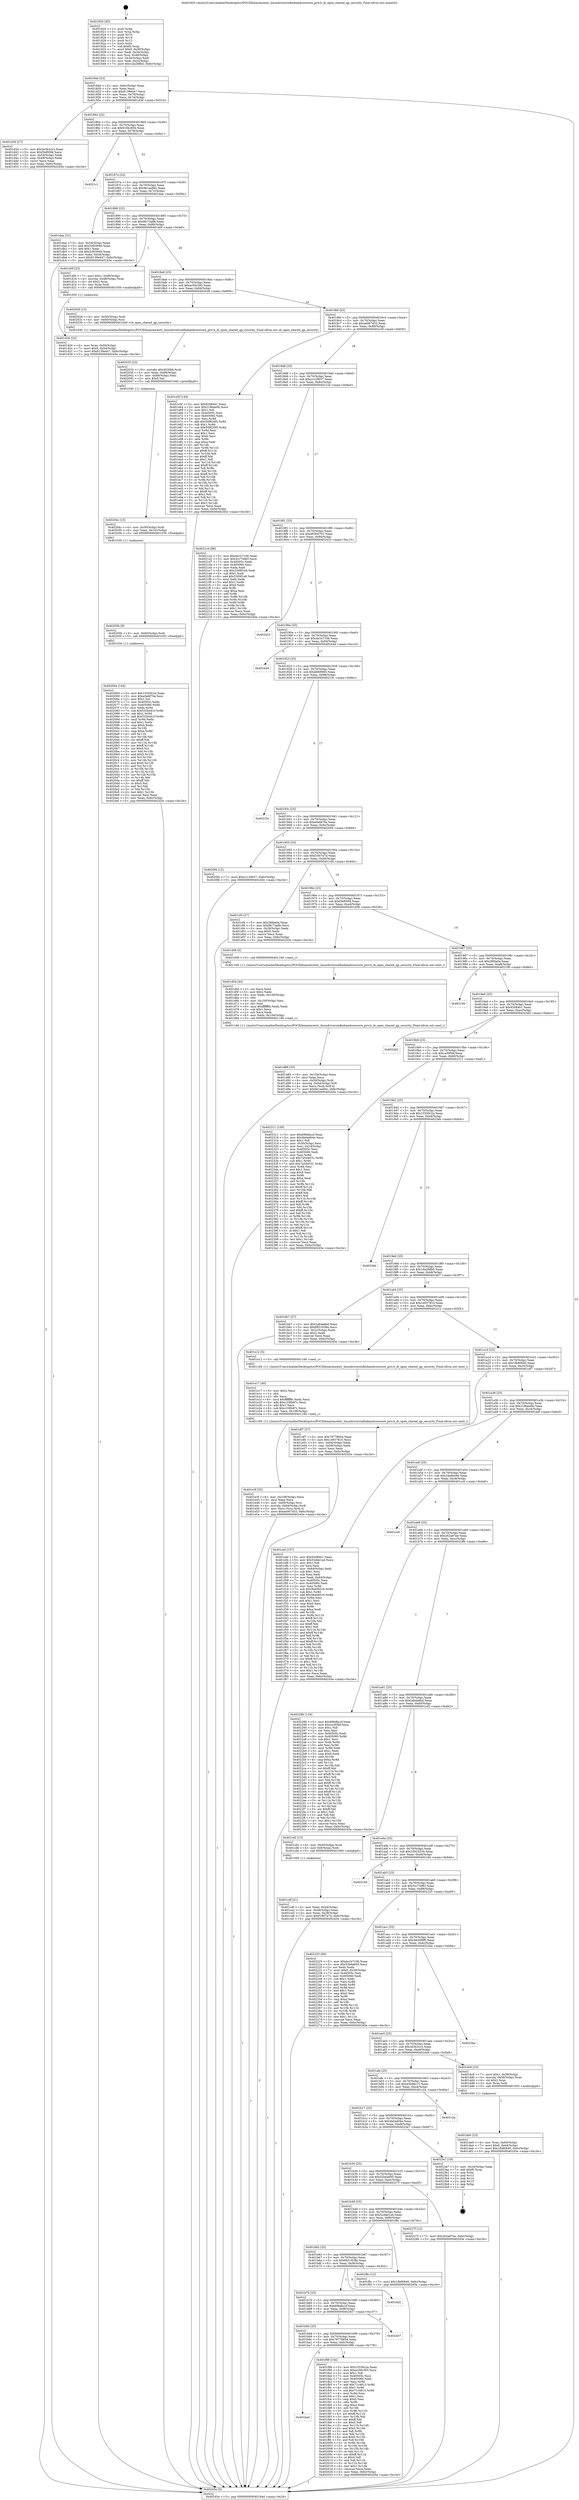 digraph "0x401820" {
  label = "0x401820 (/mnt/c/Users/mathe/Desktop/tcc/POCII/binaries/extr_linuxdriversinfinibandcorecore_priv.h_ib_open_shared_qp_security_Final-ollvm.out::main(0))"
  labelloc = "t"
  node[shape=record]

  Entry [label="",width=0.3,height=0.3,shape=circle,fillcolor=black,style=filled]
  "0x40184d" [label="{
     0x40184d [23]\l
     | [instrs]\l
     &nbsp;&nbsp;0x40184d \<+3\>: mov -0x6c(%rbp),%eax\l
     &nbsp;&nbsp;0x401850 \<+2\>: mov %eax,%ecx\l
     &nbsp;&nbsp;0x401852 \<+6\>: sub $0x8139e447,%ecx\l
     &nbsp;&nbsp;0x401858 \<+3\>: mov %eax,-0x70(%rbp)\l
     &nbsp;&nbsp;0x40185b \<+3\>: mov %ecx,-0x74(%rbp)\l
     &nbsp;&nbsp;0x40185e \<+6\>: je 0000000000401d3d \<main+0x51d\>\l
  }"]
  "0x401d3d" [label="{
     0x401d3d [27]\l
     | [instrs]\l
     &nbsp;&nbsp;0x401d3d \<+5\>: mov $0x3e3b3cc3,%eax\l
     &nbsp;&nbsp;0x401d42 \<+5\>: mov $0xf3ef00fd,%ecx\l
     &nbsp;&nbsp;0x401d47 \<+3\>: mov -0x54(%rbp),%edx\l
     &nbsp;&nbsp;0x401d4a \<+3\>: cmp -0x48(%rbp),%edx\l
     &nbsp;&nbsp;0x401d4d \<+3\>: cmovl %ecx,%eax\l
     &nbsp;&nbsp;0x401d50 \<+3\>: mov %eax,-0x6c(%rbp)\l
     &nbsp;&nbsp;0x401d53 \<+5\>: jmp 000000000040245e \<main+0xc3e\>\l
  }"]
  "0x401864" [label="{
     0x401864 [22]\l
     | [instrs]\l
     &nbsp;&nbsp;0x401864 \<+5\>: jmp 0000000000401869 \<main+0x49\>\l
     &nbsp;&nbsp;0x401869 \<+3\>: mov -0x70(%rbp),%eax\l
     &nbsp;&nbsp;0x40186c \<+5\>: sub $0x910bc85b,%eax\l
     &nbsp;&nbsp;0x401871 \<+3\>: mov %eax,-0x78(%rbp)\l
     &nbsp;&nbsp;0x401874 \<+6\>: je 00000000004021c1 \<main+0x9a1\>\l
  }"]
  Exit [label="",width=0.3,height=0.3,shape=circle,fillcolor=black,style=filled,peripheries=2]
  "0x4021c1" [label="{
     0x4021c1\l
  }", style=dashed]
  "0x40187a" [label="{
     0x40187a [22]\l
     | [instrs]\l
     &nbsp;&nbsp;0x40187a \<+5\>: jmp 000000000040187f \<main+0x5f\>\l
     &nbsp;&nbsp;0x40187f \<+3\>: mov -0x70(%rbp),%eax\l
     &nbsp;&nbsp;0x401882 \<+5\>: sub $0x9e1ea84c,%eax\l
     &nbsp;&nbsp;0x401887 \<+3\>: mov %eax,-0x7c(%rbp)\l
     &nbsp;&nbsp;0x40188a \<+6\>: je 0000000000401daa \<main+0x58a\>\l
  }"]
  "0x402064" [label="{
     0x402064 [144]\l
     | [instrs]\l
     &nbsp;&nbsp;0x402064 \<+5\>: mov $0x15559c2a,%eax\l
     &nbsp;&nbsp;0x402069 \<+5\>: mov $0xe0efd70a,%esi\l
     &nbsp;&nbsp;0x40206e \<+2\>: mov $0x1,%cl\l
     &nbsp;&nbsp;0x402070 \<+7\>: mov 0x40505c,%edx\l
     &nbsp;&nbsp;0x402077 \<+8\>: mov 0x405060,%r8d\l
     &nbsp;&nbsp;0x40207f \<+3\>: mov %edx,%r9d\l
     &nbsp;&nbsp;0x402082 \<+7\>: sub $0x532b441f,%r9d\l
     &nbsp;&nbsp;0x402089 \<+4\>: sub $0x1,%r9d\l
     &nbsp;&nbsp;0x40208d \<+7\>: add $0x532b441f,%r9d\l
     &nbsp;&nbsp;0x402094 \<+4\>: imul %r9d,%edx\l
     &nbsp;&nbsp;0x402098 \<+3\>: and $0x1,%edx\l
     &nbsp;&nbsp;0x40209b \<+3\>: cmp $0x0,%edx\l
     &nbsp;&nbsp;0x40209e \<+4\>: sete %r10b\l
     &nbsp;&nbsp;0x4020a2 \<+4\>: cmp $0xa,%r8d\l
     &nbsp;&nbsp;0x4020a6 \<+4\>: setl %r11b\l
     &nbsp;&nbsp;0x4020aa \<+3\>: mov %r10b,%bl\l
     &nbsp;&nbsp;0x4020ad \<+3\>: xor $0xff,%bl\l
     &nbsp;&nbsp;0x4020b0 \<+3\>: mov %r11b,%r14b\l
     &nbsp;&nbsp;0x4020b3 \<+4\>: xor $0xff,%r14b\l
     &nbsp;&nbsp;0x4020b7 \<+3\>: xor $0x0,%cl\l
     &nbsp;&nbsp;0x4020ba \<+3\>: mov %bl,%r15b\l
     &nbsp;&nbsp;0x4020bd \<+4\>: and $0x0,%r15b\l
     &nbsp;&nbsp;0x4020c1 \<+3\>: and %cl,%r10b\l
     &nbsp;&nbsp;0x4020c4 \<+3\>: mov %r14b,%r12b\l
     &nbsp;&nbsp;0x4020c7 \<+4\>: and $0x0,%r12b\l
     &nbsp;&nbsp;0x4020cb \<+3\>: and %cl,%r11b\l
     &nbsp;&nbsp;0x4020ce \<+3\>: or %r10b,%r15b\l
     &nbsp;&nbsp;0x4020d1 \<+3\>: or %r11b,%r12b\l
     &nbsp;&nbsp;0x4020d4 \<+3\>: xor %r12b,%r15b\l
     &nbsp;&nbsp;0x4020d7 \<+3\>: or %r14b,%bl\l
     &nbsp;&nbsp;0x4020da \<+3\>: xor $0xff,%bl\l
     &nbsp;&nbsp;0x4020dd \<+3\>: or $0x0,%cl\l
     &nbsp;&nbsp;0x4020e0 \<+2\>: and %cl,%bl\l
     &nbsp;&nbsp;0x4020e2 \<+3\>: or %bl,%r15b\l
     &nbsp;&nbsp;0x4020e5 \<+4\>: test $0x1,%r15b\l
     &nbsp;&nbsp;0x4020e9 \<+3\>: cmovne %esi,%eax\l
     &nbsp;&nbsp;0x4020ec \<+3\>: mov %eax,-0x6c(%rbp)\l
     &nbsp;&nbsp;0x4020ef \<+5\>: jmp 000000000040245e \<main+0xc3e\>\l
  }"]
  "0x401daa" [label="{
     0x401daa [31]\l
     | [instrs]\l
     &nbsp;&nbsp;0x401daa \<+3\>: mov -0x54(%rbp),%eax\l
     &nbsp;&nbsp;0x401dad \<+5\>: add $0x2cf03946,%eax\l
     &nbsp;&nbsp;0x401db2 \<+3\>: add $0x1,%eax\l
     &nbsp;&nbsp;0x401db5 \<+5\>: sub $0x2cf03946,%eax\l
     &nbsp;&nbsp;0x401dba \<+3\>: mov %eax,-0x54(%rbp)\l
     &nbsp;&nbsp;0x401dbd \<+7\>: movl $0x8139e447,-0x6c(%rbp)\l
     &nbsp;&nbsp;0x401dc4 \<+5\>: jmp 000000000040245e \<main+0xc3e\>\l
  }"]
  "0x401890" [label="{
     0x401890 [22]\l
     | [instrs]\l
     &nbsp;&nbsp;0x401890 \<+5\>: jmp 0000000000401895 \<main+0x75\>\l
     &nbsp;&nbsp;0x401895 \<+3\>: mov -0x70(%rbp),%eax\l
     &nbsp;&nbsp;0x401898 \<+5\>: sub $0x9fc73a8b,%eax\l
     &nbsp;&nbsp;0x40189d \<+3\>: mov %eax,-0x80(%rbp)\l
     &nbsp;&nbsp;0x4018a0 \<+6\>: je 0000000000401d0f \<main+0x4ef\>\l
  }"]
  "0x40205b" [label="{
     0x40205b [9]\l
     | [instrs]\l
     &nbsp;&nbsp;0x40205b \<+4\>: mov -0x60(%rbp),%rdi\l
     &nbsp;&nbsp;0x40205f \<+5\>: call 0000000000401030 \<free@plt\>\l
     | [calls]\l
     &nbsp;&nbsp;0x401030 \{1\} (unknown)\l
  }"]
  "0x401d0f" [label="{
     0x401d0f [23]\l
     | [instrs]\l
     &nbsp;&nbsp;0x401d0f \<+7\>: movl $0x1,-0x48(%rbp)\l
     &nbsp;&nbsp;0x401d16 \<+4\>: movslq -0x48(%rbp),%rax\l
     &nbsp;&nbsp;0x401d1a \<+4\>: shl $0x2,%rax\l
     &nbsp;&nbsp;0x401d1e \<+3\>: mov %rax,%rdi\l
     &nbsp;&nbsp;0x401d21 \<+5\>: call 0000000000401050 \<malloc@plt\>\l
     | [calls]\l
     &nbsp;&nbsp;0x401050 \{1\} (unknown)\l
  }"]
  "0x4018a6" [label="{
     0x4018a6 [25]\l
     | [instrs]\l
     &nbsp;&nbsp;0x4018a6 \<+5\>: jmp 00000000004018ab \<main+0x8b\>\l
     &nbsp;&nbsp;0x4018ab \<+3\>: mov -0x70(%rbp),%eax\l
     &nbsp;&nbsp;0x4018ae \<+5\>: sub $0xac59c393,%eax\l
     &nbsp;&nbsp;0x4018b3 \<+6\>: mov %eax,-0x84(%rbp)\l
     &nbsp;&nbsp;0x4018b9 \<+6\>: je 0000000000402028 \<main+0x808\>\l
  }"]
  "0x40204c" [label="{
     0x40204c [15]\l
     | [instrs]\l
     &nbsp;&nbsp;0x40204c \<+4\>: mov -0x50(%rbp),%rdi\l
     &nbsp;&nbsp;0x402050 \<+6\>: mov %eax,-0x10c(%rbp)\l
     &nbsp;&nbsp;0x402056 \<+5\>: call 0000000000401030 \<free@plt\>\l
     | [calls]\l
     &nbsp;&nbsp;0x401030 \{1\} (unknown)\l
  }"]
  "0x402028" [label="{
     0x402028 [13]\l
     | [instrs]\l
     &nbsp;&nbsp;0x402028 \<+4\>: mov -0x50(%rbp),%rdi\l
     &nbsp;&nbsp;0x40202c \<+4\>: mov -0x60(%rbp),%rsi\l
     &nbsp;&nbsp;0x402030 \<+5\>: call 0000000000401640 \<ib_open_shared_qp_security\>\l
     | [calls]\l
     &nbsp;&nbsp;0x401640 \{1\} (/mnt/c/Users/mathe/Desktop/tcc/POCII/binaries/extr_linuxdriversinfinibandcorecore_priv.h_ib_open_shared_qp_security_Final-ollvm.out::ib_open_shared_qp_security)\l
  }"]
  "0x4018bf" [label="{
     0x4018bf [25]\l
     | [instrs]\l
     &nbsp;&nbsp;0x4018bf \<+5\>: jmp 00000000004018c4 \<main+0xa4\>\l
     &nbsp;&nbsp;0x4018c4 \<+3\>: mov -0x70(%rbp),%eax\l
     &nbsp;&nbsp;0x4018c7 \<+5\>: sub $0xae067d33,%eax\l
     &nbsp;&nbsp;0x4018cc \<+6\>: mov %eax,-0x88(%rbp)\l
     &nbsp;&nbsp;0x4018d2 \<+6\>: je 0000000000401e5f \<main+0x63f\>\l
  }"]
  "0x402035" [label="{
     0x402035 [23]\l
     | [instrs]\l
     &nbsp;&nbsp;0x402035 \<+10\>: movabs $0x4030b6,%rdi\l
     &nbsp;&nbsp;0x40203f \<+3\>: mov %eax,-0x68(%rbp)\l
     &nbsp;&nbsp;0x402042 \<+3\>: mov -0x68(%rbp),%esi\l
     &nbsp;&nbsp;0x402045 \<+2\>: mov $0x0,%al\l
     &nbsp;&nbsp;0x402047 \<+5\>: call 0000000000401040 \<printf@plt\>\l
     | [calls]\l
     &nbsp;&nbsp;0x401040 \{1\} (unknown)\l
  }"]
  "0x401e5f" [label="{
     0x401e5f [144]\l
     | [instrs]\l
     &nbsp;&nbsp;0x401e5f \<+5\>: mov $0x92084b1,%eax\l
     &nbsp;&nbsp;0x401e64 \<+5\>: mov $0x218bee0b,%ecx\l
     &nbsp;&nbsp;0x401e69 \<+2\>: mov $0x1,%dl\l
     &nbsp;&nbsp;0x401e6b \<+7\>: mov 0x40505c,%esi\l
     &nbsp;&nbsp;0x401e72 \<+7\>: mov 0x405060,%edi\l
     &nbsp;&nbsp;0x401e79 \<+3\>: mov %esi,%r8d\l
     &nbsp;&nbsp;0x401e7c \<+7\>: add $0x50f820f5,%r8d\l
     &nbsp;&nbsp;0x401e83 \<+4\>: sub $0x1,%r8d\l
     &nbsp;&nbsp;0x401e87 \<+7\>: sub $0x50f820f5,%r8d\l
     &nbsp;&nbsp;0x401e8e \<+4\>: imul %r8d,%esi\l
     &nbsp;&nbsp;0x401e92 \<+3\>: and $0x1,%esi\l
     &nbsp;&nbsp;0x401e95 \<+3\>: cmp $0x0,%esi\l
     &nbsp;&nbsp;0x401e98 \<+4\>: sete %r9b\l
     &nbsp;&nbsp;0x401e9c \<+3\>: cmp $0xa,%edi\l
     &nbsp;&nbsp;0x401e9f \<+4\>: setl %r10b\l
     &nbsp;&nbsp;0x401ea3 \<+3\>: mov %r9b,%r11b\l
     &nbsp;&nbsp;0x401ea6 \<+4\>: xor $0xff,%r11b\l
     &nbsp;&nbsp;0x401eaa \<+3\>: mov %r10b,%bl\l
     &nbsp;&nbsp;0x401ead \<+3\>: xor $0xff,%bl\l
     &nbsp;&nbsp;0x401eb0 \<+3\>: xor $0x1,%dl\l
     &nbsp;&nbsp;0x401eb3 \<+3\>: mov %r11b,%r14b\l
     &nbsp;&nbsp;0x401eb6 \<+4\>: and $0xff,%r14b\l
     &nbsp;&nbsp;0x401eba \<+3\>: and %dl,%r9b\l
     &nbsp;&nbsp;0x401ebd \<+3\>: mov %bl,%r15b\l
     &nbsp;&nbsp;0x401ec0 \<+4\>: and $0xff,%r15b\l
     &nbsp;&nbsp;0x401ec4 \<+3\>: and %dl,%r10b\l
     &nbsp;&nbsp;0x401ec7 \<+3\>: or %r9b,%r14b\l
     &nbsp;&nbsp;0x401eca \<+3\>: or %r10b,%r15b\l
     &nbsp;&nbsp;0x401ecd \<+3\>: xor %r15b,%r14b\l
     &nbsp;&nbsp;0x401ed0 \<+3\>: or %bl,%r11b\l
     &nbsp;&nbsp;0x401ed3 \<+4\>: xor $0xff,%r11b\l
     &nbsp;&nbsp;0x401ed7 \<+3\>: or $0x1,%dl\l
     &nbsp;&nbsp;0x401eda \<+3\>: and %dl,%r11b\l
     &nbsp;&nbsp;0x401edd \<+3\>: or %r11b,%r14b\l
     &nbsp;&nbsp;0x401ee0 \<+4\>: test $0x1,%r14b\l
     &nbsp;&nbsp;0x401ee4 \<+3\>: cmovne %ecx,%eax\l
     &nbsp;&nbsp;0x401ee7 \<+3\>: mov %eax,-0x6c(%rbp)\l
     &nbsp;&nbsp;0x401eea \<+5\>: jmp 000000000040245e \<main+0xc3e\>\l
  }"]
  "0x4018d8" [label="{
     0x4018d8 [25]\l
     | [instrs]\l
     &nbsp;&nbsp;0x4018d8 \<+5\>: jmp 00000000004018dd \<main+0xbd\>\l
     &nbsp;&nbsp;0x4018dd \<+3\>: mov -0x70(%rbp),%eax\l
     &nbsp;&nbsp;0x4018e0 \<+5\>: sub $0xcc129037,%eax\l
     &nbsp;&nbsp;0x4018e5 \<+6\>: mov %eax,-0x8c(%rbp)\l
     &nbsp;&nbsp;0x4018eb \<+6\>: je 00000000004021cd \<main+0x9ad\>\l
  }"]
  "0x401bad" [label="{
     0x401bad\l
  }", style=dashed]
  "0x4021cd" [label="{
     0x4021cd [88]\l
     | [instrs]\l
     &nbsp;&nbsp;0x4021cd \<+5\>: mov $0xda1b7106,%eax\l
     &nbsp;&nbsp;0x4021d2 \<+5\>: mov $0x3cc73d83,%ecx\l
     &nbsp;&nbsp;0x4021d7 \<+7\>: mov 0x40505c,%edx\l
     &nbsp;&nbsp;0x4021de \<+7\>: mov 0x405060,%esi\l
     &nbsp;&nbsp;0x4021e5 \<+2\>: mov %edx,%edi\l
     &nbsp;&nbsp;0x4021e7 \<+6\>: sub $0x2309f1a9,%edi\l
     &nbsp;&nbsp;0x4021ed \<+3\>: sub $0x1,%edi\l
     &nbsp;&nbsp;0x4021f0 \<+6\>: add $0x2309f1a9,%edi\l
     &nbsp;&nbsp;0x4021f6 \<+3\>: imul %edi,%edx\l
     &nbsp;&nbsp;0x4021f9 \<+3\>: and $0x1,%edx\l
     &nbsp;&nbsp;0x4021fc \<+3\>: cmp $0x0,%edx\l
     &nbsp;&nbsp;0x4021ff \<+4\>: sete %r8b\l
     &nbsp;&nbsp;0x402203 \<+3\>: cmp $0xa,%esi\l
     &nbsp;&nbsp;0x402206 \<+4\>: setl %r9b\l
     &nbsp;&nbsp;0x40220a \<+3\>: mov %r8b,%r10b\l
     &nbsp;&nbsp;0x40220d \<+3\>: and %r9b,%r10b\l
     &nbsp;&nbsp;0x402210 \<+3\>: xor %r9b,%r8b\l
     &nbsp;&nbsp;0x402213 \<+3\>: or %r8b,%r10b\l
     &nbsp;&nbsp;0x402216 \<+4\>: test $0x1,%r10b\l
     &nbsp;&nbsp;0x40221a \<+3\>: cmovne %ecx,%eax\l
     &nbsp;&nbsp;0x40221d \<+3\>: mov %eax,-0x6c(%rbp)\l
     &nbsp;&nbsp;0x402220 \<+5\>: jmp 000000000040245e \<main+0xc3e\>\l
  }"]
  "0x4018f1" [label="{
     0x4018f1 [25]\l
     | [instrs]\l
     &nbsp;&nbsp;0x4018f1 \<+5\>: jmp 00000000004018f6 \<main+0xd6\>\l
     &nbsp;&nbsp;0x4018f6 \<+3\>: mov -0x70(%rbp),%eax\l
     &nbsp;&nbsp;0x4018f9 \<+5\>: sub $0xd930d701,%eax\l
     &nbsp;&nbsp;0x4018fe \<+6\>: mov %eax,-0x90(%rbp)\l
     &nbsp;&nbsp;0x401904 \<+6\>: je 0000000000402433 \<main+0xc13\>\l
  }"]
  "0x401f98" [label="{
     0x401f98 [144]\l
     | [instrs]\l
     &nbsp;&nbsp;0x401f98 \<+5\>: mov $0x15559c2a,%eax\l
     &nbsp;&nbsp;0x401f9d \<+5\>: mov $0xac59c393,%ecx\l
     &nbsp;&nbsp;0x401fa2 \<+2\>: mov $0x1,%dl\l
     &nbsp;&nbsp;0x401fa4 \<+7\>: mov 0x40505c,%esi\l
     &nbsp;&nbsp;0x401fab \<+7\>: mov 0x405060,%edi\l
     &nbsp;&nbsp;0x401fb2 \<+3\>: mov %esi,%r8d\l
     &nbsp;&nbsp;0x401fb5 \<+7\>: add $0x71c4813,%r8d\l
     &nbsp;&nbsp;0x401fbc \<+4\>: sub $0x1,%r8d\l
     &nbsp;&nbsp;0x401fc0 \<+7\>: sub $0x71c4813,%r8d\l
     &nbsp;&nbsp;0x401fc7 \<+4\>: imul %r8d,%esi\l
     &nbsp;&nbsp;0x401fcb \<+3\>: and $0x1,%esi\l
     &nbsp;&nbsp;0x401fce \<+3\>: cmp $0x0,%esi\l
     &nbsp;&nbsp;0x401fd1 \<+4\>: sete %r9b\l
     &nbsp;&nbsp;0x401fd5 \<+3\>: cmp $0xa,%edi\l
     &nbsp;&nbsp;0x401fd8 \<+4\>: setl %r10b\l
     &nbsp;&nbsp;0x401fdc \<+3\>: mov %r9b,%r11b\l
     &nbsp;&nbsp;0x401fdf \<+4\>: xor $0xff,%r11b\l
     &nbsp;&nbsp;0x401fe3 \<+3\>: mov %r10b,%bl\l
     &nbsp;&nbsp;0x401fe6 \<+3\>: xor $0xff,%bl\l
     &nbsp;&nbsp;0x401fe9 \<+3\>: xor $0x0,%dl\l
     &nbsp;&nbsp;0x401fec \<+3\>: mov %r11b,%r14b\l
     &nbsp;&nbsp;0x401fef \<+4\>: and $0x0,%r14b\l
     &nbsp;&nbsp;0x401ff3 \<+3\>: and %dl,%r9b\l
     &nbsp;&nbsp;0x401ff6 \<+3\>: mov %bl,%r15b\l
     &nbsp;&nbsp;0x401ff9 \<+4\>: and $0x0,%r15b\l
     &nbsp;&nbsp;0x401ffd \<+3\>: and %dl,%r10b\l
     &nbsp;&nbsp;0x402000 \<+3\>: or %r9b,%r14b\l
     &nbsp;&nbsp;0x402003 \<+3\>: or %r10b,%r15b\l
     &nbsp;&nbsp;0x402006 \<+3\>: xor %r15b,%r14b\l
     &nbsp;&nbsp;0x402009 \<+3\>: or %bl,%r11b\l
     &nbsp;&nbsp;0x40200c \<+4\>: xor $0xff,%r11b\l
     &nbsp;&nbsp;0x402010 \<+3\>: or $0x0,%dl\l
     &nbsp;&nbsp;0x402013 \<+3\>: and %dl,%r11b\l
     &nbsp;&nbsp;0x402016 \<+3\>: or %r11b,%r14b\l
     &nbsp;&nbsp;0x402019 \<+4\>: test $0x1,%r14b\l
     &nbsp;&nbsp;0x40201d \<+3\>: cmovne %ecx,%eax\l
     &nbsp;&nbsp;0x402020 \<+3\>: mov %eax,-0x6c(%rbp)\l
     &nbsp;&nbsp;0x402023 \<+5\>: jmp 000000000040245e \<main+0xc3e\>\l
  }"]
  "0x402433" [label="{
     0x402433\l
  }", style=dashed]
  "0x40190a" [label="{
     0x40190a [25]\l
     | [instrs]\l
     &nbsp;&nbsp;0x40190a \<+5\>: jmp 000000000040190f \<main+0xef\>\l
     &nbsp;&nbsp;0x40190f \<+3\>: mov -0x70(%rbp),%eax\l
     &nbsp;&nbsp;0x401912 \<+5\>: sub $0xda1b7106,%eax\l
     &nbsp;&nbsp;0x401917 \<+6\>: mov %eax,-0x94(%rbp)\l
     &nbsp;&nbsp;0x40191d \<+6\>: je 0000000000402444 \<main+0xc24\>\l
  }"]
  "0x401b94" [label="{
     0x401b94 [25]\l
     | [instrs]\l
     &nbsp;&nbsp;0x401b94 \<+5\>: jmp 0000000000401b99 \<main+0x379\>\l
     &nbsp;&nbsp;0x401b99 \<+3\>: mov -0x70(%rbp),%eax\l
     &nbsp;&nbsp;0x401b9c \<+5\>: sub $0x79778854,%eax\l
     &nbsp;&nbsp;0x401ba1 \<+6\>: mov %eax,-0xfc(%rbp)\l
     &nbsp;&nbsp;0x401ba7 \<+6\>: je 0000000000401f98 \<main+0x778\>\l
  }"]
  "0x402444" [label="{
     0x402444\l
  }", style=dashed]
  "0x401923" [label="{
     0x401923 [25]\l
     | [instrs]\l
     &nbsp;&nbsp;0x401923 \<+5\>: jmp 0000000000401928 \<main+0x108\>\l
     &nbsp;&nbsp;0x401928 \<+3\>: mov -0x70(%rbp),%eax\l
     &nbsp;&nbsp;0x40192b \<+5\>: sub $0xdfd0f683,%eax\l
     &nbsp;&nbsp;0x401930 \<+6\>: mov %eax,-0x98(%rbp)\l
     &nbsp;&nbsp;0x401936 \<+6\>: je 000000000040210c \<main+0x8ec\>\l
  }"]
  "0x402457" [label="{
     0x402457\l
  }", style=dashed]
  "0x40210c" [label="{
     0x40210c\l
  }", style=dashed]
  "0x40193c" [label="{
     0x40193c [25]\l
     | [instrs]\l
     &nbsp;&nbsp;0x40193c \<+5\>: jmp 0000000000401941 \<main+0x121\>\l
     &nbsp;&nbsp;0x401941 \<+3\>: mov -0x70(%rbp),%eax\l
     &nbsp;&nbsp;0x401944 \<+5\>: sub $0xe0efd70a,%eax\l
     &nbsp;&nbsp;0x401949 \<+6\>: mov %eax,-0x9c(%rbp)\l
     &nbsp;&nbsp;0x40194f \<+6\>: je 00000000004020f4 \<main+0x8d4\>\l
  }"]
  "0x401b7b" [label="{
     0x401b7b [25]\l
     | [instrs]\l
     &nbsp;&nbsp;0x401b7b \<+5\>: jmp 0000000000401b80 \<main+0x360\>\l
     &nbsp;&nbsp;0x401b80 \<+3\>: mov -0x70(%rbp),%eax\l
     &nbsp;&nbsp;0x401b83 \<+5\>: sub $0x696dbccf,%eax\l
     &nbsp;&nbsp;0x401b88 \<+6\>: mov %eax,-0xf8(%rbp)\l
     &nbsp;&nbsp;0x401b8e \<+6\>: je 0000000000402457 \<main+0xc37\>\l
  }"]
  "0x4020f4" [label="{
     0x4020f4 [12]\l
     | [instrs]\l
     &nbsp;&nbsp;0x4020f4 \<+7\>: movl $0xcc129037,-0x6c(%rbp)\l
     &nbsp;&nbsp;0x4020fb \<+5\>: jmp 000000000040245e \<main+0xc3e\>\l
  }"]
  "0x401955" [label="{
     0x401955 [25]\l
     | [instrs]\l
     &nbsp;&nbsp;0x401955 \<+5\>: jmp 000000000040195a \<main+0x13a\>\l
     &nbsp;&nbsp;0x40195a \<+3\>: mov -0x70(%rbp),%eax\l
     &nbsp;&nbsp;0x40195d \<+5\>: sub $0xf1807a7d,%eax\l
     &nbsp;&nbsp;0x401962 \<+6\>: mov %eax,-0xa0(%rbp)\l
     &nbsp;&nbsp;0x401968 \<+6\>: je 0000000000401cf4 \<main+0x4d4\>\l
  }"]
  "0x401bd2" [label="{
     0x401bd2\l
  }", style=dashed]
  "0x401cf4" [label="{
     0x401cf4 [27]\l
     | [instrs]\l
     &nbsp;&nbsp;0x401cf4 \<+5\>: mov $0x28fda0a,%eax\l
     &nbsp;&nbsp;0x401cf9 \<+5\>: mov $0x9fc73a8b,%ecx\l
     &nbsp;&nbsp;0x401cfe \<+3\>: mov -0x28(%rbp),%edx\l
     &nbsp;&nbsp;0x401d01 \<+3\>: cmp $0x0,%edx\l
     &nbsp;&nbsp;0x401d04 \<+3\>: cmove %ecx,%eax\l
     &nbsp;&nbsp;0x401d07 \<+3\>: mov %eax,-0x6c(%rbp)\l
     &nbsp;&nbsp;0x401d0a \<+5\>: jmp 000000000040245e \<main+0xc3e\>\l
  }"]
  "0x40196e" [label="{
     0x40196e [25]\l
     | [instrs]\l
     &nbsp;&nbsp;0x40196e \<+5\>: jmp 0000000000401973 \<main+0x153\>\l
     &nbsp;&nbsp;0x401973 \<+3\>: mov -0x70(%rbp),%eax\l
     &nbsp;&nbsp;0x401976 \<+5\>: sub $0xf3ef00fd,%eax\l
     &nbsp;&nbsp;0x40197b \<+6\>: mov %eax,-0xa4(%rbp)\l
     &nbsp;&nbsp;0x401981 \<+6\>: je 0000000000401d58 \<main+0x538\>\l
  }"]
  "0x401b62" [label="{
     0x401b62 [25]\l
     | [instrs]\l
     &nbsp;&nbsp;0x401b62 \<+5\>: jmp 0000000000401b67 \<main+0x347\>\l
     &nbsp;&nbsp;0x401b67 \<+3\>: mov -0x70(%rbp),%eax\l
     &nbsp;&nbsp;0x401b6a \<+5\>: sub $0x6831838a,%eax\l
     &nbsp;&nbsp;0x401b6f \<+6\>: mov %eax,-0xf4(%rbp)\l
     &nbsp;&nbsp;0x401b75 \<+6\>: je 0000000000401bd2 \<main+0x3b2\>\l
  }"]
  "0x401d58" [label="{
     0x401d58 [5]\l
     | [instrs]\l
     &nbsp;&nbsp;0x401d58 \<+5\>: call 0000000000401160 \<next_i\>\l
     | [calls]\l
     &nbsp;&nbsp;0x401160 \{1\} (/mnt/c/Users/mathe/Desktop/tcc/POCII/binaries/extr_linuxdriversinfinibandcorecore_priv.h_ib_open_shared_qp_security_Final-ollvm.out::next_i)\l
  }"]
  "0x401987" [label="{
     0x401987 [25]\l
     | [instrs]\l
     &nbsp;&nbsp;0x401987 \<+5\>: jmp 000000000040198c \<main+0x16c\>\l
     &nbsp;&nbsp;0x40198c \<+3\>: mov -0x70(%rbp),%eax\l
     &nbsp;&nbsp;0x40198f \<+5\>: sub $0x28fda0a,%eax\l
     &nbsp;&nbsp;0x401994 \<+6\>: mov %eax,-0xa8(%rbp)\l
     &nbsp;&nbsp;0x40199a \<+6\>: je 0000000000402100 \<main+0x8e0\>\l
  }"]
  "0x401f8c" [label="{
     0x401f8c [12]\l
     | [instrs]\l
     &nbsp;&nbsp;0x401f8c \<+7\>: movl $0x1fb80840,-0x6c(%rbp)\l
     &nbsp;&nbsp;0x401f93 \<+5\>: jmp 000000000040245e \<main+0xc3e\>\l
  }"]
  "0x402100" [label="{
     0x402100\l
  }", style=dashed]
  "0x4019a0" [label="{
     0x4019a0 [25]\l
     | [instrs]\l
     &nbsp;&nbsp;0x4019a0 \<+5\>: jmp 00000000004019a5 \<main+0x185\>\l
     &nbsp;&nbsp;0x4019a5 \<+3\>: mov -0x70(%rbp),%eax\l
     &nbsp;&nbsp;0x4019a8 \<+5\>: sub $0x92084b1,%eax\l
     &nbsp;&nbsp;0x4019ad \<+6\>: mov %eax,-0xac(%rbp)\l
     &nbsp;&nbsp;0x4019b3 \<+6\>: je 00000000004023d2 \<main+0xbb2\>\l
  }"]
  "0x401b49" [label="{
     0x401b49 [25]\l
     | [instrs]\l
     &nbsp;&nbsp;0x401b49 \<+5\>: jmp 0000000000401b4e \<main+0x32e\>\l
     &nbsp;&nbsp;0x401b4e \<+3\>: mov -0x70(%rbp),%eax\l
     &nbsp;&nbsp;0x401b51 \<+5\>: sub $0x52dde1a4,%eax\l
     &nbsp;&nbsp;0x401b56 \<+6\>: mov %eax,-0xf0(%rbp)\l
     &nbsp;&nbsp;0x401b5c \<+6\>: je 0000000000401f8c \<main+0x76c\>\l
  }"]
  "0x4023d2" [label="{
     0x4023d2\l
  }", style=dashed]
  "0x4019b9" [label="{
     0x4019b9 [25]\l
     | [instrs]\l
     &nbsp;&nbsp;0x4019b9 \<+5\>: jmp 00000000004019be \<main+0x19e\>\l
     &nbsp;&nbsp;0x4019be \<+3\>: mov -0x70(%rbp),%eax\l
     &nbsp;&nbsp;0x4019c1 \<+5\>: sub $0xca395bf,%eax\l
     &nbsp;&nbsp;0x4019c6 \<+6\>: mov %eax,-0xb0(%rbp)\l
     &nbsp;&nbsp;0x4019cc \<+6\>: je 0000000000402311 \<main+0xaf1\>\l
  }"]
  "0x40227f" [label="{
     0x40227f [12]\l
     | [instrs]\l
     &nbsp;&nbsp;0x40227f \<+7\>: movl $0x262a97ee,-0x6c(%rbp)\l
     &nbsp;&nbsp;0x402286 \<+5\>: jmp 000000000040245e \<main+0xc3e\>\l
  }"]
  "0x402311" [label="{
     0x402311 [150]\l
     | [instrs]\l
     &nbsp;&nbsp;0x402311 \<+5\>: mov $0x696dbccf,%eax\l
     &nbsp;&nbsp;0x402316 \<+5\>: mov $0x4b0ad04e,%ecx\l
     &nbsp;&nbsp;0x40231b \<+2\>: mov $0x1,%dl\l
     &nbsp;&nbsp;0x40231d \<+3\>: mov -0x30(%rbp),%esi\l
     &nbsp;&nbsp;0x402320 \<+3\>: mov %esi,-0x24(%rbp)\l
     &nbsp;&nbsp;0x402323 \<+7\>: mov 0x40505c,%esi\l
     &nbsp;&nbsp;0x40232a \<+7\>: mov 0x405060,%edi\l
     &nbsp;&nbsp;0x402331 \<+3\>: mov %esi,%r8d\l
     &nbsp;&nbsp;0x402334 \<+7\>: sub $0x7a5d4531,%r8d\l
     &nbsp;&nbsp;0x40233b \<+4\>: sub $0x1,%r8d\l
     &nbsp;&nbsp;0x40233f \<+7\>: add $0x7a5d4531,%r8d\l
     &nbsp;&nbsp;0x402346 \<+4\>: imul %r8d,%esi\l
     &nbsp;&nbsp;0x40234a \<+3\>: and $0x1,%esi\l
     &nbsp;&nbsp;0x40234d \<+3\>: cmp $0x0,%esi\l
     &nbsp;&nbsp;0x402350 \<+4\>: sete %r9b\l
     &nbsp;&nbsp;0x402354 \<+3\>: cmp $0xa,%edi\l
     &nbsp;&nbsp;0x402357 \<+4\>: setl %r10b\l
     &nbsp;&nbsp;0x40235b \<+3\>: mov %r9b,%r11b\l
     &nbsp;&nbsp;0x40235e \<+4\>: xor $0xff,%r11b\l
     &nbsp;&nbsp;0x402362 \<+3\>: mov %r10b,%bl\l
     &nbsp;&nbsp;0x402365 \<+3\>: xor $0xff,%bl\l
     &nbsp;&nbsp;0x402368 \<+3\>: xor $0x1,%dl\l
     &nbsp;&nbsp;0x40236b \<+3\>: mov %r11b,%r14b\l
     &nbsp;&nbsp;0x40236e \<+4\>: and $0xff,%r14b\l
     &nbsp;&nbsp;0x402372 \<+3\>: and %dl,%r9b\l
     &nbsp;&nbsp;0x402375 \<+3\>: mov %bl,%r15b\l
     &nbsp;&nbsp;0x402378 \<+4\>: and $0xff,%r15b\l
     &nbsp;&nbsp;0x40237c \<+3\>: and %dl,%r10b\l
     &nbsp;&nbsp;0x40237f \<+3\>: or %r9b,%r14b\l
     &nbsp;&nbsp;0x402382 \<+3\>: or %r10b,%r15b\l
     &nbsp;&nbsp;0x402385 \<+3\>: xor %r15b,%r14b\l
     &nbsp;&nbsp;0x402388 \<+3\>: or %bl,%r11b\l
     &nbsp;&nbsp;0x40238b \<+4\>: xor $0xff,%r11b\l
     &nbsp;&nbsp;0x40238f \<+3\>: or $0x1,%dl\l
     &nbsp;&nbsp;0x402392 \<+3\>: and %dl,%r11b\l
     &nbsp;&nbsp;0x402395 \<+3\>: or %r11b,%r14b\l
     &nbsp;&nbsp;0x402398 \<+4\>: test $0x1,%r14b\l
     &nbsp;&nbsp;0x40239c \<+3\>: cmovne %ecx,%eax\l
     &nbsp;&nbsp;0x40239f \<+3\>: mov %eax,-0x6c(%rbp)\l
     &nbsp;&nbsp;0x4023a2 \<+5\>: jmp 000000000040245e \<main+0xc3e\>\l
  }"]
  "0x4019d2" [label="{
     0x4019d2 [25]\l
     | [instrs]\l
     &nbsp;&nbsp;0x4019d2 \<+5\>: jmp 00000000004019d7 \<main+0x1b7\>\l
     &nbsp;&nbsp;0x4019d7 \<+3\>: mov -0x70(%rbp),%eax\l
     &nbsp;&nbsp;0x4019da \<+5\>: sub $0x15559c2a,%eax\l
     &nbsp;&nbsp;0x4019df \<+6\>: mov %eax,-0xb4(%rbp)\l
     &nbsp;&nbsp;0x4019e5 \<+6\>: je 00000000004023eb \<main+0xbcb\>\l
  }"]
  "0x401b30" [label="{
     0x401b30 [25]\l
     | [instrs]\l
     &nbsp;&nbsp;0x401b30 \<+5\>: jmp 0000000000401b35 \<main+0x315\>\l
     &nbsp;&nbsp;0x401b35 \<+3\>: mov -0x70(%rbp),%eax\l
     &nbsp;&nbsp;0x401b38 \<+5\>: sub $0x52bda695,%eax\l
     &nbsp;&nbsp;0x401b3d \<+6\>: mov %eax,-0xec(%rbp)\l
     &nbsp;&nbsp;0x401b43 \<+6\>: je 000000000040227f \<main+0xa5f\>\l
  }"]
  "0x4023eb" [label="{
     0x4023eb\l
  }", style=dashed]
  "0x4019eb" [label="{
     0x4019eb [25]\l
     | [instrs]\l
     &nbsp;&nbsp;0x4019eb \<+5\>: jmp 00000000004019f0 \<main+0x1d0\>\l
     &nbsp;&nbsp;0x4019f0 \<+3\>: mov -0x70(%rbp),%eax\l
     &nbsp;&nbsp;0x4019f3 \<+5\>: sub $0x1da288b5,%eax\l
     &nbsp;&nbsp;0x4019f8 \<+6\>: mov %eax,-0xb8(%rbp)\l
     &nbsp;&nbsp;0x4019fe \<+6\>: je 0000000000401bb7 \<main+0x397\>\l
  }"]
  "0x4023a7" [label="{
     0x4023a7 [19]\l
     | [instrs]\l
     &nbsp;&nbsp;0x4023a7 \<+3\>: mov -0x24(%rbp),%eax\l
     &nbsp;&nbsp;0x4023aa \<+7\>: add $0xf0,%rsp\l
     &nbsp;&nbsp;0x4023b1 \<+1\>: pop %rbx\l
     &nbsp;&nbsp;0x4023b2 \<+2\>: pop %r12\l
     &nbsp;&nbsp;0x4023b4 \<+2\>: pop %r14\l
     &nbsp;&nbsp;0x4023b6 \<+2\>: pop %r15\l
     &nbsp;&nbsp;0x4023b8 \<+1\>: pop %rbp\l
     &nbsp;&nbsp;0x4023b9 \<+1\>: ret\l
  }"]
  "0x401bb7" [label="{
     0x401bb7 [27]\l
     | [instrs]\l
     &nbsp;&nbsp;0x401bb7 \<+5\>: mov $0x2ab4a6bd,%eax\l
     &nbsp;&nbsp;0x401bbc \<+5\>: mov $0x6831838a,%ecx\l
     &nbsp;&nbsp;0x401bc1 \<+3\>: mov -0x2c(%rbp),%edx\l
     &nbsp;&nbsp;0x401bc4 \<+3\>: cmp $0x2,%edx\l
     &nbsp;&nbsp;0x401bc7 \<+3\>: cmovne %ecx,%eax\l
     &nbsp;&nbsp;0x401bca \<+3\>: mov %eax,-0x6c(%rbp)\l
     &nbsp;&nbsp;0x401bcd \<+5\>: jmp 000000000040245e \<main+0xc3e\>\l
  }"]
  "0x401a04" [label="{
     0x401a04 [25]\l
     | [instrs]\l
     &nbsp;&nbsp;0x401a04 \<+5\>: jmp 0000000000401a09 \<main+0x1e9\>\l
     &nbsp;&nbsp;0x401a09 \<+3\>: mov -0x70(%rbp),%eax\l
     &nbsp;&nbsp;0x401a0c \<+5\>: sub $0x1e937810,%eax\l
     &nbsp;&nbsp;0x401a11 \<+6\>: mov %eax,-0xbc(%rbp)\l
     &nbsp;&nbsp;0x401a17 \<+6\>: je 0000000000401e12 \<main+0x5f2\>\l
  }"]
  "0x40245e" [label="{
     0x40245e [5]\l
     | [instrs]\l
     &nbsp;&nbsp;0x40245e \<+5\>: jmp 000000000040184d \<main+0x2d\>\l
  }"]
  "0x401820" [label="{
     0x401820 [45]\l
     | [instrs]\l
     &nbsp;&nbsp;0x401820 \<+1\>: push %rbp\l
     &nbsp;&nbsp;0x401821 \<+3\>: mov %rsp,%rbp\l
     &nbsp;&nbsp;0x401824 \<+2\>: push %r15\l
     &nbsp;&nbsp;0x401826 \<+2\>: push %r14\l
     &nbsp;&nbsp;0x401828 \<+2\>: push %r12\l
     &nbsp;&nbsp;0x40182a \<+1\>: push %rbx\l
     &nbsp;&nbsp;0x40182b \<+7\>: sub $0xf0,%rsp\l
     &nbsp;&nbsp;0x401832 \<+7\>: movl $0x0,-0x30(%rbp)\l
     &nbsp;&nbsp;0x401839 \<+3\>: mov %edi,-0x34(%rbp)\l
     &nbsp;&nbsp;0x40183c \<+4\>: mov %rsi,-0x40(%rbp)\l
     &nbsp;&nbsp;0x401840 \<+3\>: mov -0x34(%rbp),%edi\l
     &nbsp;&nbsp;0x401843 \<+3\>: mov %edi,-0x2c(%rbp)\l
     &nbsp;&nbsp;0x401846 \<+7\>: movl $0x1da288b5,-0x6c(%rbp)\l
  }"]
  "0x401b17" [label="{
     0x401b17 [25]\l
     | [instrs]\l
     &nbsp;&nbsp;0x401b17 \<+5\>: jmp 0000000000401b1c \<main+0x2fc\>\l
     &nbsp;&nbsp;0x401b1c \<+3\>: mov -0x70(%rbp),%eax\l
     &nbsp;&nbsp;0x401b1f \<+5\>: sub $0x4b0ad04e,%eax\l
     &nbsp;&nbsp;0x401b24 \<+6\>: mov %eax,-0xe8(%rbp)\l
     &nbsp;&nbsp;0x401b2a \<+6\>: je 00000000004023a7 \<main+0xb87\>\l
  }"]
  "0x401e12" [label="{
     0x401e12 [5]\l
     | [instrs]\l
     &nbsp;&nbsp;0x401e12 \<+5\>: call 0000000000401160 \<next_i\>\l
     | [calls]\l
     &nbsp;&nbsp;0x401160 \{1\} (/mnt/c/Users/mathe/Desktop/tcc/POCII/binaries/extr_linuxdriversinfinibandcorecore_priv.h_ib_open_shared_qp_security_Final-ollvm.out::next_i)\l
  }"]
  "0x401a1d" [label="{
     0x401a1d [25]\l
     | [instrs]\l
     &nbsp;&nbsp;0x401a1d \<+5\>: jmp 0000000000401a22 \<main+0x202\>\l
     &nbsp;&nbsp;0x401a22 \<+3\>: mov -0x70(%rbp),%eax\l
     &nbsp;&nbsp;0x401a25 \<+5\>: sub $0x1fb80840,%eax\l
     &nbsp;&nbsp;0x401a2a \<+6\>: mov %eax,-0xc0(%rbp)\l
     &nbsp;&nbsp;0x401a30 \<+6\>: je 0000000000401df7 \<main+0x5d7\>\l
  }"]
  "0x401c2a" [label="{
     0x401c2a\l
  }", style=dashed]
  "0x401df7" [label="{
     0x401df7 [27]\l
     | [instrs]\l
     &nbsp;&nbsp;0x401df7 \<+5\>: mov $0x79778854,%eax\l
     &nbsp;&nbsp;0x401dfc \<+5\>: mov $0x1e937810,%ecx\l
     &nbsp;&nbsp;0x401e01 \<+3\>: mov -0x64(%rbp),%edx\l
     &nbsp;&nbsp;0x401e04 \<+3\>: cmp -0x58(%rbp),%edx\l
     &nbsp;&nbsp;0x401e07 \<+3\>: cmovl %ecx,%eax\l
     &nbsp;&nbsp;0x401e0a \<+3\>: mov %eax,-0x6c(%rbp)\l
     &nbsp;&nbsp;0x401e0d \<+5\>: jmp 000000000040245e \<main+0xc3e\>\l
  }"]
  "0x401a36" [label="{
     0x401a36 [25]\l
     | [instrs]\l
     &nbsp;&nbsp;0x401a36 \<+5\>: jmp 0000000000401a3b \<main+0x21b\>\l
     &nbsp;&nbsp;0x401a3b \<+3\>: mov -0x70(%rbp),%eax\l
     &nbsp;&nbsp;0x401a3e \<+5\>: sub $0x218bee0b,%eax\l
     &nbsp;&nbsp;0x401a43 \<+6\>: mov %eax,-0xc4(%rbp)\l
     &nbsp;&nbsp;0x401a49 \<+6\>: je 0000000000401eef \<main+0x6cf\>\l
  }"]
  "0x401e3f" [label="{
     0x401e3f [32]\l
     | [instrs]\l
     &nbsp;&nbsp;0x401e3f \<+6\>: mov -0x108(%rbp),%ecx\l
     &nbsp;&nbsp;0x401e45 \<+3\>: imul %eax,%ecx\l
     &nbsp;&nbsp;0x401e48 \<+4\>: mov -0x60(%rbp),%rsi\l
     &nbsp;&nbsp;0x401e4c \<+4\>: movslq -0x64(%rbp),%rdi\l
     &nbsp;&nbsp;0x401e50 \<+3\>: mov %ecx,(%rsi,%rdi,4)\l
     &nbsp;&nbsp;0x401e53 \<+7\>: movl $0xae067d33,-0x6c(%rbp)\l
     &nbsp;&nbsp;0x401e5a \<+5\>: jmp 000000000040245e \<main+0xc3e\>\l
  }"]
  "0x401eef" [label="{
     0x401eef [157]\l
     | [instrs]\l
     &nbsp;&nbsp;0x401eef \<+5\>: mov $0x92084b1,%eax\l
     &nbsp;&nbsp;0x401ef4 \<+5\>: mov $0x52dde1a4,%ecx\l
     &nbsp;&nbsp;0x401ef9 \<+2\>: mov $0x1,%dl\l
     &nbsp;&nbsp;0x401efb \<+2\>: xor %esi,%esi\l
     &nbsp;&nbsp;0x401efd \<+3\>: mov -0x64(%rbp),%edi\l
     &nbsp;&nbsp;0x401f00 \<+3\>: sub $0x1,%esi\l
     &nbsp;&nbsp;0x401f03 \<+2\>: sub %esi,%edi\l
     &nbsp;&nbsp;0x401f05 \<+3\>: mov %edi,-0x64(%rbp)\l
     &nbsp;&nbsp;0x401f08 \<+7\>: mov 0x40505c,%esi\l
     &nbsp;&nbsp;0x401f0f \<+7\>: mov 0x405060,%edi\l
     &nbsp;&nbsp;0x401f16 \<+3\>: mov %esi,%r8d\l
     &nbsp;&nbsp;0x401f19 \<+7\>: sub $0x36a06016,%r8d\l
     &nbsp;&nbsp;0x401f20 \<+4\>: sub $0x1,%r8d\l
     &nbsp;&nbsp;0x401f24 \<+7\>: add $0x36a06016,%r8d\l
     &nbsp;&nbsp;0x401f2b \<+4\>: imul %r8d,%esi\l
     &nbsp;&nbsp;0x401f2f \<+3\>: and $0x1,%esi\l
     &nbsp;&nbsp;0x401f32 \<+3\>: cmp $0x0,%esi\l
     &nbsp;&nbsp;0x401f35 \<+4\>: sete %r9b\l
     &nbsp;&nbsp;0x401f39 \<+3\>: cmp $0xa,%edi\l
     &nbsp;&nbsp;0x401f3c \<+4\>: setl %r10b\l
     &nbsp;&nbsp;0x401f40 \<+3\>: mov %r9b,%r11b\l
     &nbsp;&nbsp;0x401f43 \<+4\>: xor $0xff,%r11b\l
     &nbsp;&nbsp;0x401f47 \<+3\>: mov %r10b,%bl\l
     &nbsp;&nbsp;0x401f4a \<+3\>: xor $0xff,%bl\l
     &nbsp;&nbsp;0x401f4d \<+3\>: xor $0x1,%dl\l
     &nbsp;&nbsp;0x401f50 \<+3\>: mov %r11b,%r14b\l
     &nbsp;&nbsp;0x401f53 \<+4\>: and $0xff,%r14b\l
     &nbsp;&nbsp;0x401f57 \<+3\>: and %dl,%r9b\l
     &nbsp;&nbsp;0x401f5a \<+3\>: mov %bl,%r15b\l
     &nbsp;&nbsp;0x401f5d \<+4\>: and $0xff,%r15b\l
     &nbsp;&nbsp;0x401f61 \<+3\>: and %dl,%r10b\l
     &nbsp;&nbsp;0x401f64 \<+3\>: or %r9b,%r14b\l
     &nbsp;&nbsp;0x401f67 \<+3\>: or %r10b,%r15b\l
     &nbsp;&nbsp;0x401f6a \<+3\>: xor %r15b,%r14b\l
     &nbsp;&nbsp;0x401f6d \<+3\>: or %bl,%r11b\l
     &nbsp;&nbsp;0x401f70 \<+4\>: xor $0xff,%r11b\l
     &nbsp;&nbsp;0x401f74 \<+3\>: or $0x1,%dl\l
     &nbsp;&nbsp;0x401f77 \<+3\>: and %dl,%r11b\l
     &nbsp;&nbsp;0x401f7a \<+3\>: or %r11b,%r14b\l
     &nbsp;&nbsp;0x401f7d \<+4\>: test $0x1,%r14b\l
     &nbsp;&nbsp;0x401f81 \<+3\>: cmovne %ecx,%eax\l
     &nbsp;&nbsp;0x401f84 \<+3\>: mov %eax,-0x6c(%rbp)\l
     &nbsp;&nbsp;0x401f87 \<+5\>: jmp 000000000040245e \<main+0xc3e\>\l
  }"]
  "0x401a4f" [label="{
     0x401a4f [25]\l
     | [instrs]\l
     &nbsp;&nbsp;0x401a4f \<+5\>: jmp 0000000000401a54 \<main+0x234\>\l
     &nbsp;&nbsp;0x401a54 \<+3\>: mov -0x70(%rbp),%eax\l
     &nbsp;&nbsp;0x401a57 \<+5\>: sub $0x24a9bc84,%eax\l
     &nbsp;&nbsp;0x401a5c \<+6\>: mov %eax,-0xc8(%rbp)\l
     &nbsp;&nbsp;0x401a62 \<+6\>: je 0000000000401cc6 \<main+0x4a6\>\l
  }"]
  "0x401e17" [label="{
     0x401e17 [40]\l
     | [instrs]\l
     &nbsp;&nbsp;0x401e17 \<+5\>: mov $0x2,%ecx\l
     &nbsp;&nbsp;0x401e1c \<+1\>: cltd\l
     &nbsp;&nbsp;0x401e1d \<+2\>: idiv %ecx\l
     &nbsp;&nbsp;0x401e1f \<+6\>: imul $0xfffffffe,%edx,%ecx\l
     &nbsp;&nbsp;0x401e25 \<+6\>: add $0xc338b87c,%ecx\l
     &nbsp;&nbsp;0x401e2b \<+3\>: add $0x1,%ecx\l
     &nbsp;&nbsp;0x401e2e \<+6\>: sub $0xc338b87c,%ecx\l
     &nbsp;&nbsp;0x401e34 \<+6\>: mov %ecx,-0x108(%rbp)\l
     &nbsp;&nbsp;0x401e3a \<+5\>: call 0000000000401160 \<next_i\>\l
     | [calls]\l
     &nbsp;&nbsp;0x401160 \{1\} (/mnt/c/Users/mathe/Desktop/tcc/POCII/binaries/extr_linuxdriversinfinibandcorecore_priv.h_ib_open_shared_qp_security_Final-ollvm.out::next_i)\l
  }"]
  "0x401cc6" [label="{
     0x401cc6\l
  }", style=dashed]
  "0x401a68" [label="{
     0x401a68 [25]\l
     | [instrs]\l
     &nbsp;&nbsp;0x401a68 \<+5\>: jmp 0000000000401a6d \<main+0x24d\>\l
     &nbsp;&nbsp;0x401a6d \<+3\>: mov -0x70(%rbp),%eax\l
     &nbsp;&nbsp;0x401a70 \<+5\>: sub $0x262a97ee,%eax\l
     &nbsp;&nbsp;0x401a75 \<+6\>: mov %eax,-0xcc(%rbp)\l
     &nbsp;&nbsp;0x401a7b \<+6\>: je 000000000040228b \<main+0xa6b\>\l
  }"]
  "0x401de0" [label="{
     0x401de0 [23]\l
     | [instrs]\l
     &nbsp;&nbsp;0x401de0 \<+4\>: mov %rax,-0x60(%rbp)\l
     &nbsp;&nbsp;0x401de4 \<+7\>: movl $0x0,-0x64(%rbp)\l
     &nbsp;&nbsp;0x401deb \<+7\>: movl $0x1fb80840,-0x6c(%rbp)\l
     &nbsp;&nbsp;0x401df2 \<+5\>: jmp 000000000040245e \<main+0xc3e\>\l
  }"]
  "0x40228b" [label="{
     0x40228b [134]\l
     | [instrs]\l
     &nbsp;&nbsp;0x40228b \<+5\>: mov $0x696dbccf,%eax\l
     &nbsp;&nbsp;0x402290 \<+5\>: mov $0xca395bf,%ecx\l
     &nbsp;&nbsp;0x402295 \<+2\>: mov $0x1,%dl\l
     &nbsp;&nbsp;0x402297 \<+2\>: xor %esi,%esi\l
     &nbsp;&nbsp;0x402299 \<+7\>: mov 0x40505c,%edi\l
     &nbsp;&nbsp;0x4022a0 \<+8\>: mov 0x405060,%r8d\l
     &nbsp;&nbsp;0x4022a8 \<+3\>: sub $0x1,%esi\l
     &nbsp;&nbsp;0x4022ab \<+3\>: mov %edi,%r9d\l
     &nbsp;&nbsp;0x4022ae \<+3\>: add %esi,%r9d\l
     &nbsp;&nbsp;0x4022b1 \<+4\>: imul %r9d,%edi\l
     &nbsp;&nbsp;0x4022b5 \<+3\>: and $0x1,%edi\l
     &nbsp;&nbsp;0x4022b8 \<+3\>: cmp $0x0,%edi\l
     &nbsp;&nbsp;0x4022bb \<+4\>: sete %r10b\l
     &nbsp;&nbsp;0x4022bf \<+4\>: cmp $0xa,%r8d\l
     &nbsp;&nbsp;0x4022c3 \<+4\>: setl %r11b\l
     &nbsp;&nbsp;0x4022c7 \<+3\>: mov %r10b,%bl\l
     &nbsp;&nbsp;0x4022ca \<+3\>: xor $0xff,%bl\l
     &nbsp;&nbsp;0x4022cd \<+3\>: mov %r11b,%r14b\l
     &nbsp;&nbsp;0x4022d0 \<+4\>: xor $0xff,%r14b\l
     &nbsp;&nbsp;0x4022d4 \<+3\>: xor $0x1,%dl\l
     &nbsp;&nbsp;0x4022d7 \<+3\>: mov %bl,%r15b\l
     &nbsp;&nbsp;0x4022da \<+4\>: and $0xff,%r15b\l
     &nbsp;&nbsp;0x4022de \<+3\>: and %dl,%r10b\l
     &nbsp;&nbsp;0x4022e1 \<+3\>: mov %r14b,%r12b\l
     &nbsp;&nbsp;0x4022e4 \<+4\>: and $0xff,%r12b\l
     &nbsp;&nbsp;0x4022e8 \<+3\>: and %dl,%r11b\l
     &nbsp;&nbsp;0x4022eb \<+3\>: or %r10b,%r15b\l
     &nbsp;&nbsp;0x4022ee \<+3\>: or %r11b,%r12b\l
     &nbsp;&nbsp;0x4022f1 \<+3\>: xor %r12b,%r15b\l
     &nbsp;&nbsp;0x4022f4 \<+3\>: or %r14b,%bl\l
     &nbsp;&nbsp;0x4022f7 \<+3\>: xor $0xff,%bl\l
     &nbsp;&nbsp;0x4022fa \<+3\>: or $0x1,%dl\l
     &nbsp;&nbsp;0x4022fd \<+2\>: and %dl,%bl\l
     &nbsp;&nbsp;0x4022ff \<+3\>: or %bl,%r15b\l
     &nbsp;&nbsp;0x402302 \<+4\>: test $0x1,%r15b\l
     &nbsp;&nbsp;0x402306 \<+3\>: cmovne %ecx,%eax\l
     &nbsp;&nbsp;0x402309 \<+3\>: mov %eax,-0x6c(%rbp)\l
     &nbsp;&nbsp;0x40230c \<+5\>: jmp 000000000040245e \<main+0xc3e\>\l
  }"]
  "0x401a81" [label="{
     0x401a81 [25]\l
     | [instrs]\l
     &nbsp;&nbsp;0x401a81 \<+5\>: jmp 0000000000401a86 \<main+0x266\>\l
     &nbsp;&nbsp;0x401a86 \<+3\>: mov -0x70(%rbp),%eax\l
     &nbsp;&nbsp;0x401a89 \<+5\>: sub $0x2ab4a6bd,%eax\l
     &nbsp;&nbsp;0x401a8e \<+6\>: mov %eax,-0xd0(%rbp)\l
     &nbsp;&nbsp;0x401a94 \<+6\>: je 0000000000401cd2 \<main+0x4b2\>\l
  }"]
  "0x401afe" [label="{
     0x401afe [25]\l
     | [instrs]\l
     &nbsp;&nbsp;0x401afe \<+5\>: jmp 0000000000401b03 \<main+0x2e3\>\l
     &nbsp;&nbsp;0x401b03 \<+3\>: mov -0x70(%rbp),%eax\l
     &nbsp;&nbsp;0x401b06 \<+5\>: sub $0x45bd6c15,%eax\l
     &nbsp;&nbsp;0x401b0b \<+6\>: mov %eax,-0xe4(%rbp)\l
     &nbsp;&nbsp;0x401b11 \<+6\>: je 0000000000401c2a \<main+0x40a\>\l
  }"]
  "0x401cd2" [label="{
     0x401cd2 [13]\l
     | [instrs]\l
     &nbsp;&nbsp;0x401cd2 \<+4\>: mov -0x40(%rbp),%rax\l
     &nbsp;&nbsp;0x401cd6 \<+4\>: mov 0x8(%rax),%rdi\l
     &nbsp;&nbsp;0x401cda \<+5\>: call 0000000000401060 \<atoi@plt\>\l
     | [calls]\l
     &nbsp;&nbsp;0x401060 \{1\} (unknown)\l
  }"]
  "0x401a9a" [label="{
     0x401a9a [25]\l
     | [instrs]\l
     &nbsp;&nbsp;0x401a9a \<+5\>: jmp 0000000000401a9f \<main+0x27f\>\l
     &nbsp;&nbsp;0x401a9f \<+3\>: mov -0x70(%rbp),%eax\l
     &nbsp;&nbsp;0x401aa2 \<+5\>: sub $0x33925234,%eax\l
     &nbsp;&nbsp;0x401aa7 \<+6\>: mov %eax,-0xd4(%rbp)\l
     &nbsp;&nbsp;0x401aad \<+6\>: je 0000000000402164 \<main+0x944\>\l
  }"]
  "0x401cdf" [label="{
     0x401cdf [21]\l
     | [instrs]\l
     &nbsp;&nbsp;0x401cdf \<+3\>: mov %eax,-0x44(%rbp)\l
     &nbsp;&nbsp;0x401ce2 \<+3\>: mov -0x44(%rbp),%eax\l
     &nbsp;&nbsp;0x401ce5 \<+3\>: mov %eax,-0x28(%rbp)\l
     &nbsp;&nbsp;0x401ce8 \<+7\>: movl $0xf1807a7d,-0x6c(%rbp)\l
     &nbsp;&nbsp;0x401cef \<+5\>: jmp 000000000040245e \<main+0xc3e\>\l
  }"]
  "0x401d26" [label="{
     0x401d26 [23]\l
     | [instrs]\l
     &nbsp;&nbsp;0x401d26 \<+4\>: mov %rax,-0x50(%rbp)\l
     &nbsp;&nbsp;0x401d2a \<+7\>: movl $0x0,-0x54(%rbp)\l
     &nbsp;&nbsp;0x401d31 \<+7\>: movl $0x8139e447,-0x6c(%rbp)\l
     &nbsp;&nbsp;0x401d38 \<+5\>: jmp 000000000040245e \<main+0xc3e\>\l
  }"]
  "0x401d5d" [label="{
     0x401d5d [44]\l
     | [instrs]\l
     &nbsp;&nbsp;0x401d5d \<+2\>: xor %ecx,%ecx\l
     &nbsp;&nbsp;0x401d5f \<+5\>: mov $0x2,%edx\l
     &nbsp;&nbsp;0x401d64 \<+6\>: mov %edx,-0x100(%rbp)\l
     &nbsp;&nbsp;0x401d6a \<+1\>: cltd\l
     &nbsp;&nbsp;0x401d6b \<+6\>: mov -0x100(%rbp),%esi\l
     &nbsp;&nbsp;0x401d71 \<+2\>: idiv %esi\l
     &nbsp;&nbsp;0x401d73 \<+6\>: imul $0xfffffffe,%edx,%edx\l
     &nbsp;&nbsp;0x401d79 \<+3\>: sub $0x1,%ecx\l
     &nbsp;&nbsp;0x401d7c \<+2\>: sub %ecx,%edx\l
     &nbsp;&nbsp;0x401d7e \<+6\>: mov %edx,-0x104(%rbp)\l
     &nbsp;&nbsp;0x401d84 \<+5\>: call 0000000000401160 \<next_i\>\l
     | [calls]\l
     &nbsp;&nbsp;0x401160 \{1\} (/mnt/c/Users/mathe/Desktop/tcc/POCII/binaries/extr_linuxdriversinfinibandcorecore_priv.h_ib_open_shared_qp_security_Final-ollvm.out::next_i)\l
  }"]
  "0x401d89" [label="{
     0x401d89 [33]\l
     | [instrs]\l
     &nbsp;&nbsp;0x401d89 \<+6\>: mov -0x104(%rbp),%ecx\l
     &nbsp;&nbsp;0x401d8f \<+3\>: imul %eax,%ecx\l
     &nbsp;&nbsp;0x401d92 \<+4\>: mov -0x50(%rbp),%rdi\l
     &nbsp;&nbsp;0x401d96 \<+4\>: movslq -0x54(%rbp),%r8\l
     &nbsp;&nbsp;0x401d9a \<+4\>: mov %ecx,(%rdi,%r8,4)\l
     &nbsp;&nbsp;0x401d9e \<+7\>: movl $0x9e1ea84c,-0x6c(%rbp)\l
     &nbsp;&nbsp;0x401da5 \<+5\>: jmp 000000000040245e \<main+0xc3e\>\l
  }"]
  "0x401dc9" [label="{
     0x401dc9 [23]\l
     | [instrs]\l
     &nbsp;&nbsp;0x401dc9 \<+7\>: movl $0x1,-0x58(%rbp)\l
     &nbsp;&nbsp;0x401dd0 \<+4\>: movslq -0x58(%rbp),%rax\l
     &nbsp;&nbsp;0x401dd4 \<+4\>: shl $0x2,%rax\l
     &nbsp;&nbsp;0x401dd8 \<+3\>: mov %rax,%rdi\l
     &nbsp;&nbsp;0x401ddb \<+5\>: call 0000000000401050 \<malloc@plt\>\l
     | [calls]\l
     &nbsp;&nbsp;0x401050 \{1\} (unknown)\l
  }"]
  "0x402164" [label="{
     0x402164\l
  }", style=dashed]
  "0x401ab3" [label="{
     0x401ab3 [25]\l
     | [instrs]\l
     &nbsp;&nbsp;0x401ab3 \<+5\>: jmp 0000000000401ab8 \<main+0x298\>\l
     &nbsp;&nbsp;0x401ab8 \<+3\>: mov -0x70(%rbp),%eax\l
     &nbsp;&nbsp;0x401abb \<+5\>: sub $0x3cc73d83,%eax\l
     &nbsp;&nbsp;0x401ac0 \<+6\>: mov %eax,-0xd8(%rbp)\l
     &nbsp;&nbsp;0x401ac6 \<+6\>: je 0000000000402225 \<main+0xa05\>\l
  }"]
  "0x401ae5" [label="{
     0x401ae5 [25]\l
     | [instrs]\l
     &nbsp;&nbsp;0x401ae5 \<+5\>: jmp 0000000000401aea \<main+0x2ca\>\l
     &nbsp;&nbsp;0x401aea \<+3\>: mov -0x70(%rbp),%eax\l
     &nbsp;&nbsp;0x401aed \<+5\>: sub $0x3e3b3cc3,%eax\l
     &nbsp;&nbsp;0x401af2 \<+6\>: mov %eax,-0xe0(%rbp)\l
     &nbsp;&nbsp;0x401af8 \<+6\>: je 0000000000401dc9 \<main+0x5a9\>\l
  }"]
  "0x402225" [label="{
     0x402225 [90]\l
     | [instrs]\l
     &nbsp;&nbsp;0x402225 \<+5\>: mov $0xda1b7106,%eax\l
     &nbsp;&nbsp;0x40222a \<+5\>: mov $0x52bda695,%ecx\l
     &nbsp;&nbsp;0x40222f \<+2\>: xor %edx,%edx\l
     &nbsp;&nbsp;0x402231 \<+7\>: movl $0x0,-0x30(%rbp)\l
     &nbsp;&nbsp;0x402238 \<+7\>: mov 0x40505c,%esi\l
     &nbsp;&nbsp;0x40223f \<+7\>: mov 0x405060,%edi\l
     &nbsp;&nbsp;0x402246 \<+3\>: sub $0x1,%edx\l
     &nbsp;&nbsp;0x402249 \<+3\>: mov %esi,%r8d\l
     &nbsp;&nbsp;0x40224c \<+3\>: add %edx,%r8d\l
     &nbsp;&nbsp;0x40224f \<+4\>: imul %r8d,%esi\l
     &nbsp;&nbsp;0x402253 \<+3\>: and $0x1,%esi\l
     &nbsp;&nbsp;0x402256 \<+3\>: cmp $0x0,%esi\l
     &nbsp;&nbsp;0x402259 \<+4\>: sete %r9b\l
     &nbsp;&nbsp;0x40225d \<+3\>: cmp $0xa,%edi\l
     &nbsp;&nbsp;0x402260 \<+4\>: setl %r10b\l
     &nbsp;&nbsp;0x402264 \<+3\>: mov %r9b,%r11b\l
     &nbsp;&nbsp;0x402267 \<+3\>: and %r10b,%r11b\l
     &nbsp;&nbsp;0x40226a \<+3\>: xor %r10b,%r9b\l
     &nbsp;&nbsp;0x40226d \<+3\>: or %r9b,%r11b\l
     &nbsp;&nbsp;0x402270 \<+4\>: test $0x1,%r11b\l
     &nbsp;&nbsp;0x402274 \<+3\>: cmovne %ecx,%eax\l
     &nbsp;&nbsp;0x402277 \<+3\>: mov %eax,-0x6c(%rbp)\l
     &nbsp;&nbsp;0x40227a \<+5\>: jmp 000000000040245e \<main+0xc3e\>\l
  }"]
  "0x401acc" [label="{
     0x401acc [25]\l
     | [instrs]\l
     &nbsp;&nbsp;0x401acc \<+5\>: jmp 0000000000401ad1 \<main+0x2b1\>\l
     &nbsp;&nbsp;0x401ad1 \<+3\>: mov -0x70(%rbp),%eax\l
     &nbsp;&nbsp;0x401ad4 \<+5\>: sub $0x3dc589f9,%eax\l
     &nbsp;&nbsp;0x401ad9 \<+6\>: mov %eax,-0xdc(%rbp)\l
     &nbsp;&nbsp;0x401adf \<+6\>: je 00000000004023ba \<main+0xb9a\>\l
  }"]
  "0x4023ba" [label="{
     0x4023ba\l
  }", style=dashed]
  Entry -> "0x401820" [label=" 1"]
  "0x40184d" -> "0x401d3d" [label=" 2"]
  "0x40184d" -> "0x401864" [label=" 22"]
  "0x4023a7" -> Exit [label=" 1"]
  "0x401864" -> "0x4021c1" [label=" 0"]
  "0x401864" -> "0x40187a" [label=" 22"]
  "0x402311" -> "0x40245e" [label=" 1"]
  "0x40187a" -> "0x401daa" [label=" 1"]
  "0x40187a" -> "0x401890" [label=" 21"]
  "0x40228b" -> "0x40245e" [label=" 1"]
  "0x401890" -> "0x401d0f" [label=" 1"]
  "0x401890" -> "0x4018a6" [label=" 20"]
  "0x40227f" -> "0x40245e" [label=" 1"]
  "0x4018a6" -> "0x402028" [label=" 1"]
  "0x4018a6" -> "0x4018bf" [label=" 19"]
  "0x402225" -> "0x40245e" [label=" 1"]
  "0x4018bf" -> "0x401e5f" [label=" 1"]
  "0x4018bf" -> "0x4018d8" [label=" 18"]
  "0x4021cd" -> "0x40245e" [label=" 1"]
  "0x4018d8" -> "0x4021cd" [label=" 1"]
  "0x4018d8" -> "0x4018f1" [label=" 17"]
  "0x4020f4" -> "0x40245e" [label=" 1"]
  "0x4018f1" -> "0x402433" [label=" 0"]
  "0x4018f1" -> "0x40190a" [label=" 17"]
  "0x402064" -> "0x40245e" [label=" 1"]
  "0x40190a" -> "0x402444" [label=" 0"]
  "0x40190a" -> "0x401923" [label=" 17"]
  "0x40204c" -> "0x40205b" [label=" 1"]
  "0x401923" -> "0x40210c" [label=" 0"]
  "0x401923" -> "0x40193c" [label=" 17"]
  "0x402035" -> "0x40204c" [label=" 1"]
  "0x40193c" -> "0x4020f4" [label=" 1"]
  "0x40193c" -> "0x401955" [label=" 16"]
  "0x401f98" -> "0x40245e" [label=" 1"]
  "0x401955" -> "0x401cf4" [label=" 1"]
  "0x401955" -> "0x40196e" [label=" 15"]
  "0x401b94" -> "0x401bad" [label=" 0"]
  "0x40196e" -> "0x401d58" [label=" 1"]
  "0x40196e" -> "0x401987" [label=" 14"]
  "0x40205b" -> "0x402064" [label=" 1"]
  "0x401987" -> "0x402100" [label=" 0"]
  "0x401987" -> "0x4019a0" [label=" 14"]
  "0x401b7b" -> "0x401b94" [label=" 1"]
  "0x4019a0" -> "0x4023d2" [label=" 0"]
  "0x4019a0" -> "0x4019b9" [label=" 14"]
  "0x402028" -> "0x402035" [label=" 1"]
  "0x4019b9" -> "0x402311" [label=" 1"]
  "0x4019b9" -> "0x4019d2" [label=" 13"]
  "0x401b62" -> "0x401b7b" [label=" 1"]
  "0x4019d2" -> "0x4023eb" [label=" 0"]
  "0x4019d2" -> "0x4019eb" [label=" 13"]
  "0x401b94" -> "0x401f98" [label=" 1"]
  "0x4019eb" -> "0x401bb7" [label=" 1"]
  "0x4019eb" -> "0x401a04" [label=" 12"]
  "0x401bb7" -> "0x40245e" [label=" 1"]
  "0x401820" -> "0x40184d" [label=" 1"]
  "0x40245e" -> "0x40184d" [label=" 23"]
  "0x401f8c" -> "0x40245e" [label=" 1"]
  "0x401a04" -> "0x401e12" [label=" 1"]
  "0x401a04" -> "0x401a1d" [label=" 11"]
  "0x401b49" -> "0x401f8c" [label=" 1"]
  "0x401a1d" -> "0x401df7" [label=" 2"]
  "0x401a1d" -> "0x401a36" [label=" 9"]
  "0x401b7b" -> "0x402457" [label=" 0"]
  "0x401a36" -> "0x401eef" [label=" 1"]
  "0x401a36" -> "0x401a4f" [label=" 8"]
  "0x401b30" -> "0x40227f" [label=" 1"]
  "0x401a4f" -> "0x401cc6" [label=" 0"]
  "0x401a4f" -> "0x401a68" [label=" 8"]
  "0x401b62" -> "0x401bd2" [label=" 0"]
  "0x401a68" -> "0x40228b" [label=" 1"]
  "0x401a68" -> "0x401a81" [label=" 7"]
  "0x401b17" -> "0x401b30" [label=" 3"]
  "0x401a81" -> "0x401cd2" [label=" 1"]
  "0x401a81" -> "0x401a9a" [label=" 6"]
  "0x401cd2" -> "0x401cdf" [label=" 1"]
  "0x401cdf" -> "0x40245e" [label=" 1"]
  "0x401cf4" -> "0x40245e" [label=" 1"]
  "0x401d0f" -> "0x401d26" [label=" 1"]
  "0x401d26" -> "0x40245e" [label=" 1"]
  "0x401d3d" -> "0x40245e" [label=" 2"]
  "0x401d58" -> "0x401d5d" [label=" 1"]
  "0x401d5d" -> "0x401d89" [label=" 1"]
  "0x401d89" -> "0x40245e" [label=" 1"]
  "0x401daa" -> "0x40245e" [label=" 1"]
  "0x401b17" -> "0x4023a7" [label=" 1"]
  "0x401a9a" -> "0x402164" [label=" 0"]
  "0x401a9a" -> "0x401ab3" [label=" 6"]
  "0x401b49" -> "0x401b62" [label=" 1"]
  "0x401ab3" -> "0x402225" [label=" 1"]
  "0x401ab3" -> "0x401acc" [label=" 5"]
  "0x401afe" -> "0x401c2a" [label=" 0"]
  "0x401acc" -> "0x4023ba" [label=" 0"]
  "0x401acc" -> "0x401ae5" [label=" 5"]
  "0x401afe" -> "0x401b17" [label=" 4"]
  "0x401ae5" -> "0x401dc9" [label=" 1"]
  "0x401ae5" -> "0x401afe" [label=" 4"]
  "0x401dc9" -> "0x401de0" [label=" 1"]
  "0x401de0" -> "0x40245e" [label=" 1"]
  "0x401df7" -> "0x40245e" [label=" 2"]
  "0x401e12" -> "0x401e17" [label=" 1"]
  "0x401e17" -> "0x401e3f" [label=" 1"]
  "0x401e3f" -> "0x40245e" [label=" 1"]
  "0x401e5f" -> "0x40245e" [label=" 1"]
  "0x401eef" -> "0x40245e" [label=" 1"]
  "0x401b30" -> "0x401b49" [label=" 2"]
}
